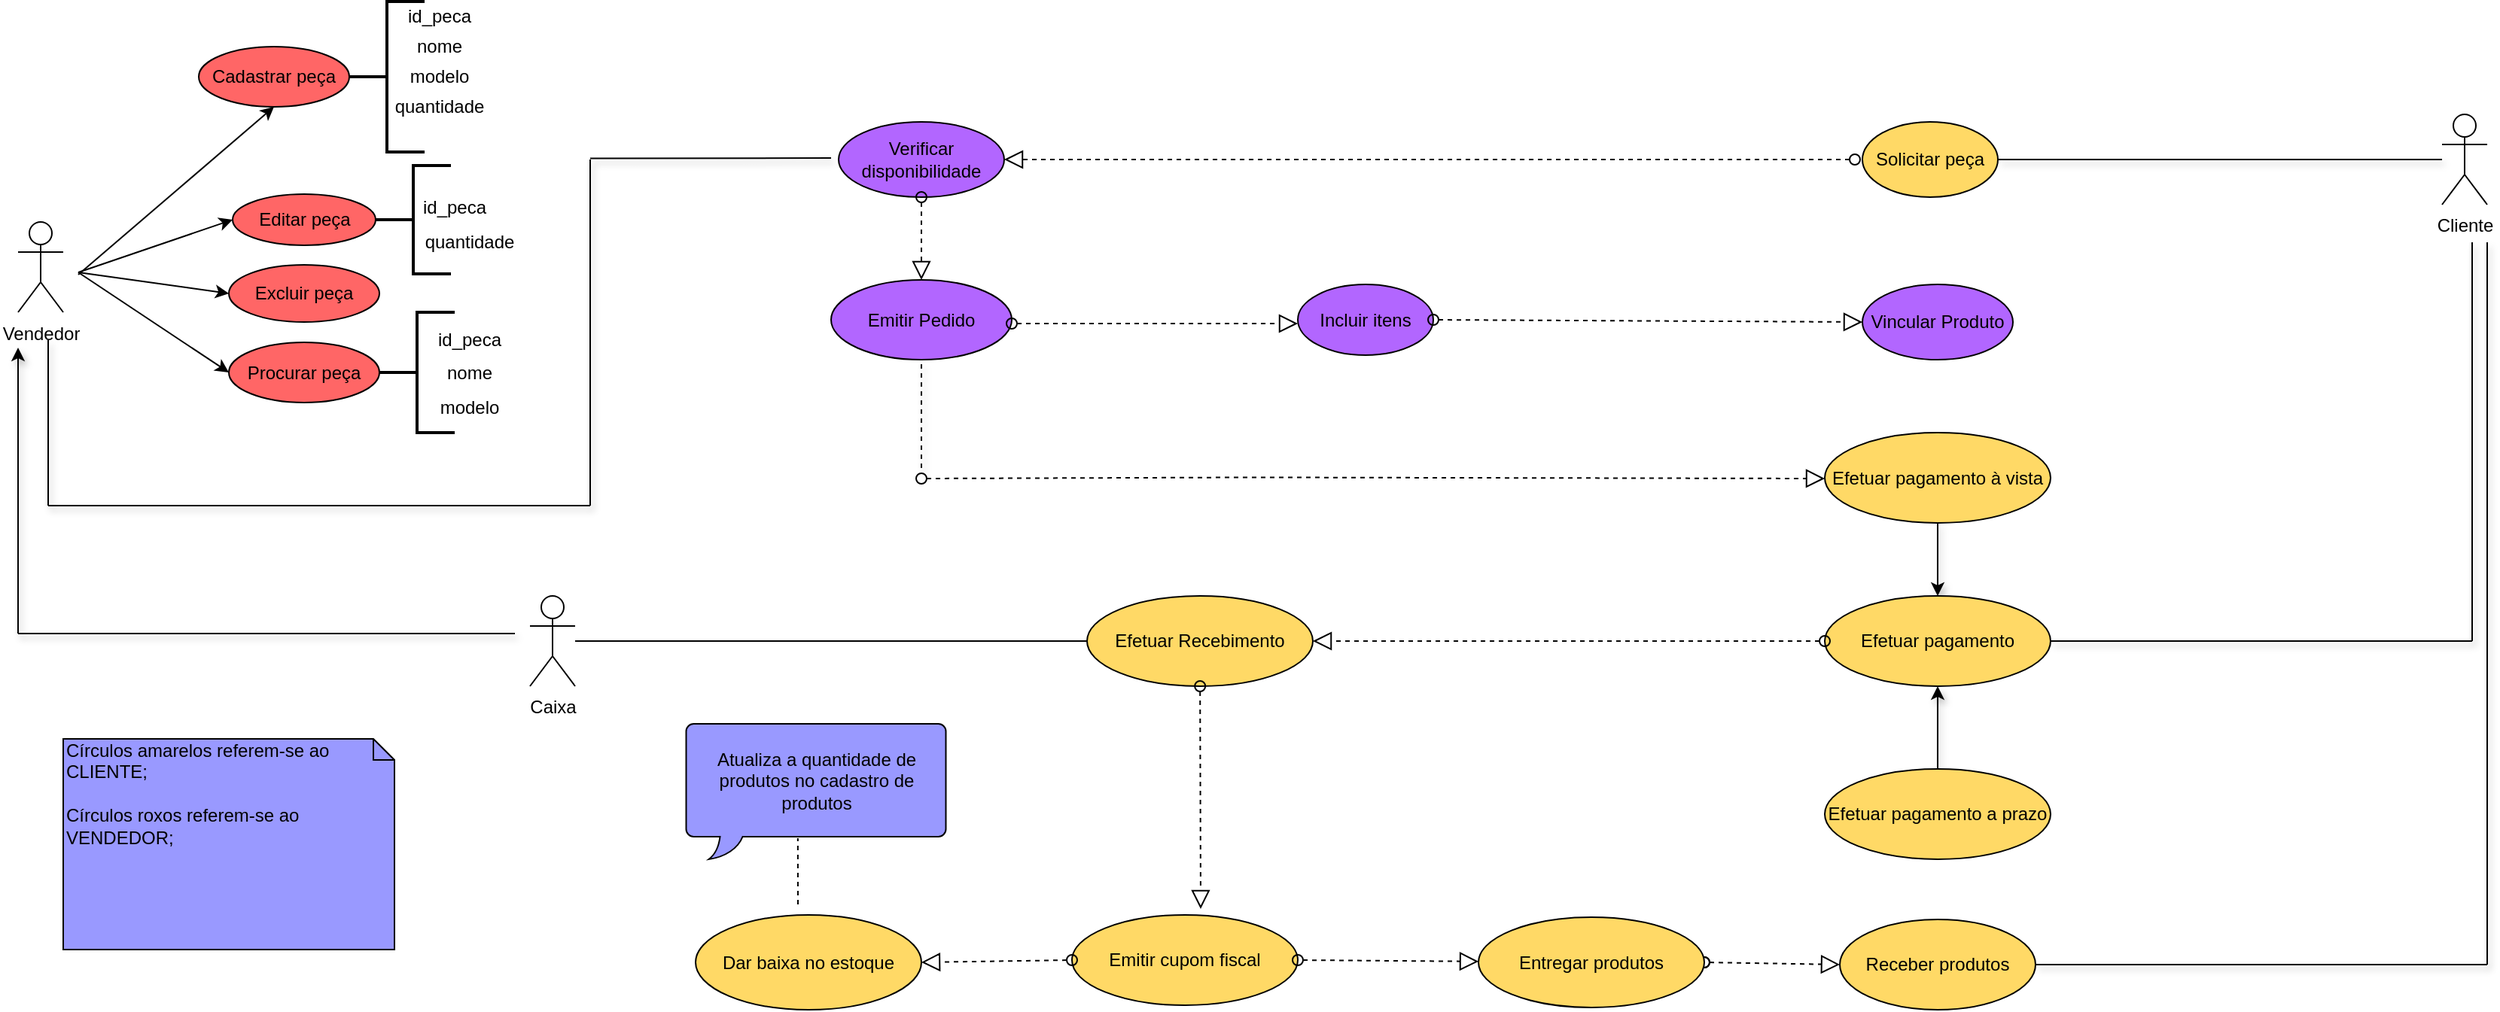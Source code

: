 <mxfile version="13.0.3" type="google"><diagram name="Page-1" id="e7e014a7-5840-1c2e-5031-d8a46d1fe8dd"><mxGraphModel dx="3086" dy="807" grid="1" gridSize="10" guides="1" tooltips="1" connect="1" arrows="1" fold="1" page="1" pageScale="1" pageWidth="1169" pageHeight="826" background="#ffffff" math="0" shadow="0"><root><mxCell id="0"/><mxCell id="1" parent="0"/><mxCell id="sZr1JYzP7KUENVzTMYCO-74" value="Editar peça" style="ellipse;whiteSpace=wrap;html=1;fillColor=#FF6666;" parent="1" vertex="1"><mxGeometry x="-247.5" y="328" width="95" height="34" as="geometry"/></mxCell><mxCell id="9EKkvA4TQi5lY4bSNhvg-36" value="Cadastrar peça" style="ellipse;whiteSpace=wrap;html=1;fillColor=#FF6666;" vertex="1" parent="1"><mxGeometry x="-270" y="230" width="100" height="40" as="geometry"/></mxCell><mxCell id="9EKkvA4TQi5lY4bSNhvg-37" value="Procurar peça" style="ellipse;whiteSpace=wrap;html=1;fillColor=#FF6666;" vertex="1" parent="1"><mxGeometry x="-250" y="426.5" width="100" height="40" as="geometry"/></mxCell><mxCell id="9EKkvA4TQi5lY4bSNhvg-39" value="Solicitar peça" style="ellipse;whiteSpace=wrap;html=1;fillColor=#FFD966;" vertex="1" parent="1"><mxGeometry x="835" y="280" width="90" height="50" as="geometry"/></mxCell><mxCell id="9EKkvA4TQi5lY4bSNhvg-40" value="Verificar disponibilidade" style="ellipse;whiteSpace=wrap;html=1;fillColor=#B266FF;" vertex="1" parent="1"><mxGeometry x="155" y="280" width="110" height="50" as="geometry"/></mxCell><mxCell id="9EKkvA4TQi5lY4bSNhvg-43" value="Excluir peça&lt;br&gt;" style="ellipse;whiteSpace=wrap;html=1;fillColor=#FF6666;" vertex="1" parent="1"><mxGeometry x="-250" y="375" width="100" height="38" as="geometry"/></mxCell><mxCell id="9EKkvA4TQi5lY4bSNhvg-48" value="id_peca" style="text;html=1;strokeColor=none;fillColor=none;align=center;verticalAlign=middle;whiteSpace=wrap;rounded=0;" vertex="1" parent="1"><mxGeometry x="-130" y="200" width="40" height="20" as="geometry"/></mxCell><mxCell id="9EKkvA4TQi5lY4bSNhvg-49" value="quantidade" style="text;html=1;strokeColor=none;fillColor=none;align=center;verticalAlign=middle;whiteSpace=wrap;rounded=0;" vertex="1" parent="1"><mxGeometry x="-130" y="260" width="40" height="20" as="geometry"/></mxCell><mxCell id="9EKkvA4TQi5lY4bSNhvg-50" value="modelo" style="text;html=1;strokeColor=none;fillColor=none;align=center;verticalAlign=middle;whiteSpace=wrap;rounded=0;" vertex="1" parent="1"><mxGeometry x="-130" y="240" width="40" height="20" as="geometry"/></mxCell><mxCell id="9EKkvA4TQi5lY4bSNhvg-51" value="nome" style="text;html=1;strokeColor=none;fillColor=none;align=center;verticalAlign=middle;whiteSpace=wrap;rounded=0;" vertex="1" parent="1"><mxGeometry x="-130" y="220" width="40" height="20" as="geometry"/></mxCell><mxCell id="9EKkvA4TQi5lY4bSNhvg-54" value="" style="strokeWidth=2;html=1;shape=mxgraph.flowchart.annotation_2;align=left;labelPosition=right;pointerEvents=1;fillColor=#C3ABD0;" vertex="1" parent="1"><mxGeometry x="-170" y="200" width="50" height="100" as="geometry"/></mxCell><mxCell id="9EKkvA4TQi5lY4bSNhvg-56" value="id_peca" style="text;html=1;strokeColor=none;fillColor=none;align=center;verticalAlign=middle;whiteSpace=wrap;rounded=0;" vertex="1" parent="1"><mxGeometry x="-120" y="326.5" width="40" height="20" as="geometry"/></mxCell><mxCell id="9EKkvA4TQi5lY4bSNhvg-58" value="quantidade" style="text;html=1;strokeColor=none;fillColor=none;align=center;verticalAlign=middle;whiteSpace=wrap;rounded=0;" vertex="1" parent="1"><mxGeometry x="-110" y="350" width="40" height="20" as="geometry"/></mxCell><mxCell id="9EKkvA4TQi5lY4bSNhvg-60" value="" style="strokeWidth=2;html=1;shape=mxgraph.flowchart.annotation_2;align=left;labelPosition=right;pointerEvents=1;fillColor=#C3ABD0;" vertex="1" parent="1"><mxGeometry x="-152.5" y="309" width="50" height="72" as="geometry"/></mxCell><mxCell id="9EKkvA4TQi5lY4bSNhvg-65" value="" style="strokeWidth=2;html=1;shape=mxgraph.flowchart.annotation_2;align=left;labelPosition=right;pointerEvents=1;fillColor=#C3ABD0;" vertex="1" parent="1"><mxGeometry x="-150" y="406.5" width="50" height="80" as="geometry"/></mxCell><mxCell id="9EKkvA4TQi5lY4bSNhvg-68" value="modelo" style="text;html=1;strokeColor=none;fillColor=none;align=center;verticalAlign=middle;whiteSpace=wrap;rounded=0;" vertex="1" parent="1"><mxGeometry x="-110" y="460" width="40" height="20" as="geometry"/></mxCell><mxCell id="9EKkvA4TQi5lY4bSNhvg-69" value="nome" style="text;html=1;strokeColor=none;fillColor=none;align=center;verticalAlign=middle;whiteSpace=wrap;rounded=0;" vertex="1" parent="1"><mxGeometry x="-110" y="436.5" width="40" height="20" as="geometry"/></mxCell><mxCell id="9EKkvA4TQi5lY4bSNhvg-70" value="id_peca" style="text;html=1;strokeColor=none;fillColor=none;align=center;verticalAlign=middle;whiteSpace=wrap;rounded=0;" vertex="1" parent="1"><mxGeometry x="-110" y="415" width="40" height="20" as="geometry"/></mxCell><mxCell id="9EKkvA4TQi5lY4bSNhvg-73" value="Emitir Pedido" style="ellipse;whiteSpace=wrap;html=1;fillColor=#B266FF;" vertex="1" parent="1"><mxGeometry x="150" y="385" width="120" height="53" as="geometry"/></mxCell><mxCell id="9EKkvA4TQi5lY4bSNhvg-78" value="Incluir itens" style="ellipse;whiteSpace=wrap;html=1;fillColor=#B266FF;" vertex="1" parent="1"><mxGeometry x="460" y="388" width="90" height="47" as="geometry"/></mxCell><mxCell id="9EKkvA4TQi5lY4bSNhvg-79" value="Vincular Produto" style="ellipse;whiteSpace=wrap;html=1;fillColor=#B266FF;" vertex="1" parent="1"><mxGeometry x="835" y="388" width="100" height="50" as="geometry"/></mxCell><mxCell id="9EKkvA4TQi5lY4bSNhvg-216" style="edgeStyle=orthogonalEdgeStyle;rounded=0;orthogonalLoop=1;jettySize=auto;html=1;exitX=0.5;exitY=1;exitDx=0;exitDy=0;entryX=0.5;entryY=0;entryDx=0;entryDy=0;shadow=1;fillColor=#000000;" edge="1" parent="1" source="9EKkvA4TQi5lY4bSNhvg-89" target="9EKkvA4TQi5lY4bSNhvg-91"><mxGeometry relative="1" as="geometry"/></mxCell><mxCell id="9EKkvA4TQi5lY4bSNhvg-89" value="Efetuar pagamento à vista" style="ellipse;whiteSpace=wrap;html=1;fillColor=#FFD966;" vertex="1" parent="1"><mxGeometry x="810" y="486.5" width="150" height="60" as="geometry"/></mxCell><mxCell id="9EKkvA4TQi5lY4bSNhvg-91" value="Efetuar pagamento" style="ellipse;whiteSpace=wrap;html=1;fillColor=#FFD966;" vertex="1" parent="1"><mxGeometry x="810" y="595" width="150" height="60" as="geometry"/></mxCell><mxCell id="9EKkvA4TQi5lY4bSNhvg-217" value="" style="edgeStyle=orthogonalEdgeStyle;rounded=0;orthogonalLoop=1;jettySize=auto;html=1;shadow=1;fillColor=#000000;" edge="1" parent="1" source="9EKkvA4TQi5lY4bSNhvg-92" target="9EKkvA4TQi5lY4bSNhvg-91"><mxGeometry relative="1" as="geometry"/></mxCell><mxCell id="9EKkvA4TQi5lY4bSNhvg-92" value="Efetuar pagamento a prazo" style="ellipse;whiteSpace=wrap;html=1;fillColor=#FFD966;" vertex="1" parent="1"><mxGeometry x="810" y="710" width="150" height="60" as="geometry"/></mxCell><mxCell id="9EKkvA4TQi5lY4bSNhvg-93" value="Receber produtos" style="ellipse;whiteSpace=wrap;html=1;fillColor=#FFD966;" vertex="1" parent="1"><mxGeometry x="820" y="810" width="130" height="60" as="geometry"/></mxCell><mxCell id="9EKkvA4TQi5lY4bSNhvg-94" value="Efetuar Recebimento" style="ellipse;whiteSpace=wrap;html=1;fillColor=#FFD966;" vertex="1" parent="1"><mxGeometry x="320" y="595" width="150" height="60" as="geometry"/></mxCell><mxCell id="9EKkvA4TQi5lY4bSNhvg-95" value="Emitir cupom fiscal" style="ellipse;whiteSpace=wrap;html=1;fillColor=#FFD966;" vertex="1" parent="1"><mxGeometry x="310" y="807" width="150" height="60" as="geometry"/></mxCell><mxCell id="9EKkvA4TQi5lY4bSNhvg-96" value="Dar baixa no estoque" style="ellipse;whiteSpace=wrap;html=1;fillColor=#FFD966;" vertex="1" parent="1"><mxGeometry x="60" y="807" width="150" height="63" as="geometry"/></mxCell><mxCell id="9EKkvA4TQi5lY4bSNhvg-99" value="Caixa" style="shape=umlActor;verticalLabelPosition=bottom;labelBackgroundColor=#ffffff;verticalAlign=top;html=1;outlineConnect=0;" vertex="1" parent="1"><mxGeometry x="-50" y="595" width="30" height="60" as="geometry"/></mxCell><mxCell id="9EKkvA4TQi5lY4bSNhvg-107" value="Vendedor" style="shape=umlActor;verticalLabelPosition=bottom;labelBackgroundColor=#ffffff;verticalAlign=top;html=1;outlineConnect=0;" vertex="1" parent="1"><mxGeometry x="-390" y="346.5" width="30" height="60" as="geometry"/></mxCell><mxCell id="9EKkvA4TQi5lY4bSNhvg-139" value="" style="endArrow=none;html=1;entryX=0;entryY=0.5;entryDx=0;entryDy=0;" edge="1" parent="1" source="9EKkvA4TQi5lY4bSNhvg-99" target="9EKkvA4TQi5lY4bSNhvg-94"><mxGeometry width="50" height="50" relative="1" as="geometry"><mxPoint y="625" as="sourcePoint"/><mxPoint x="330" y="580" as="targetPoint"/><Array as="points"><mxPoint x="110" y="625"/></Array></mxGeometry></mxCell><mxCell id="9EKkvA4TQi5lY4bSNhvg-140" value="" style="startArrow=oval;startFill=0;startSize=7;endArrow=block;endFill=0;endSize=10;dashed=1;html=1;entryX=0.57;entryY=-0.067;entryDx=0;entryDy=0;entryPerimeter=0;" edge="1" parent="1" source="9EKkvA4TQi5lY4bSNhvg-94" target="9EKkvA4TQi5lY4bSNhvg-95"><mxGeometry width="100" relative="1" as="geometry"><mxPoint x="710" y="720" as="sourcePoint"/><mxPoint x="470" y="720" as="targetPoint"/></mxGeometry></mxCell><mxCell id="9EKkvA4TQi5lY4bSNhvg-144" value="Atualiza a quantidade de produtos no cadastro de produtos" style="whiteSpace=wrap;html=1;shape=mxgraph.basic.roundRectCallout;dx=30;dy=15;size=5;boundedLbl=1;fillColor=#9999FF;" vertex="1" parent="1"><mxGeometry x="53.75" y="680" width="172.5" height="90" as="geometry"/></mxCell><mxCell id="9EKkvA4TQi5lY4bSNhvg-145" value="" style="endArrow=none;dashed=1;html=1;entryX=0.43;entryY=0.844;entryDx=0;entryDy=0;entryPerimeter=0;" edge="1" parent="1" target="9EKkvA4TQi5lY4bSNhvg-144"><mxGeometry width="50" height="50" relative="1" as="geometry"><mxPoint x="128" y="800" as="sourcePoint"/><mxPoint x="920" y="740" as="targetPoint"/><Array as="points"/></mxGeometry></mxCell><mxCell id="9EKkvA4TQi5lY4bSNhvg-148" value="" style="startArrow=oval;startFill=0;startSize=7;endArrow=block;endFill=0;endSize=10;dashed=1;html=1;entryX=1;entryY=0.5;entryDx=0;entryDy=0;exitX=0;exitY=0.5;exitDx=0;exitDy=0;" edge="1" parent="1" source="9EKkvA4TQi5lY4bSNhvg-95" target="9EKkvA4TQi5lY4bSNhvg-96"><mxGeometry width="100" relative="1" as="geometry"><mxPoint x="270.0" y="785.21" as="sourcePoint"/><mxPoint x="271.083" y="929.997" as="targetPoint"/></mxGeometry></mxCell><mxCell id="9EKkvA4TQi5lY4bSNhvg-179" value="" style="endArrow=classic;html=1;entryX=0.5;entryY=1;entryDx=0;entryDy=0;" edge="1" parent="1" target="9EKkvA4TQi5lY4bSNhvg-36"><mxGeometry width="50" height="50" relative="1" as="geometry"><mxPoint x="-350" y="381.5" as="sourcePoint"/><mxPoint x="-300" y="291.5" as="targetPoint"/></mxGeometry></mxCell><mxCell id="9EKkvA4TQi5lY4bSNhvg-180" value="" style="endArrow=classic;html=1;entryX=0;entryY=0.5;entryDx=0;entryDy=0;" edge="1" parent="1" target="9EKkvA4TQi5lY4bSNhvg-43"><mxGeometry width="50" height="50" relative="1" as="geometry"><mxPoint x="-350" y="380" as="sourcePoint"/><mxPoint x="-290" y="330" as="targetPoint"/></mxGeometry></mxCell><mxCell id="9EKkvA4TQi5lY4bSNhvg-181" value="" style="endArrow=classic;html=1;entryX=0;entryY=0.5;entryDx=0;entryDy=0;" edge="1" parent="1" target="sZr1JYzP7KUENVzTMYCO-74"><mxGeometry width="50" height="50" relative="1" as="geometry"><mxPoint x="-350" y="380" as="sourcePoint"/><mxPoint x="-300" y="330" as="targetPoint"/></mxGeometry></mxCell><mxCell id="9EKkvA4TQi5lY4bSNhvg-182" value="" style="endArrow=classic;html=1;entryX=0;entryY=0.5;entryDx=0;entryDy=0;" edge="1" parent="1" target="9EKkvA4TQi5lY4bSNhvg-37"><mxGeometry width="50" height="50" relative="1" as="geometry"><mxPoint x="-350" y="380" as="sourcePoint"/><mxPoint x="-300" y="370" as="targetPoint"/></mxGeometry></mxCell><mxCell id="9EKkvA4TQi5lY4bSNhvg-192" value="" style="endArrow=none;html=1;shadow=1;fillColor=#000000;" edge="1" parent="1"><mxGeometry width="50" height="50" relative="1" as="geometry"><mxPoint x="-10" y="304.29" as="sourcePoint"/><mxPoint x="150" y="304" as="targetPoint"/></mxGeometry></mxCell><mxCell id="9EKkvA4TQi5lY4bSNhvg-193" value="" style="endArrow=none;html=1;shadow=1;fillColor=#000000;" edge="1" parent="1"><mxGeometry width="50" height="50" relative="1" as="geometry"><mxPoint x="-10" y="535" as="sourcePoint"/><mxPoint x="-10" y="305" as="targetPoint"/></mxGeometry></mxCell><mxCell id="9EKkvA4TQi5lY4bSNhvg-194" value="" style="endArrow=none;html=1;shadow=1;fillColor=#000000;" edge="1" parent="1"><mxGeometry width="50" height="50" relative="1" as="geometry"><mxPoint x="-370" y="535" as="sourcePoint"/><mxPoint x="-10" y="535" as="targetPoint"/></mxGeometry></mxCell><mxCell id="9EKkvA4TQi5lY4bSNhvg-195" value="" style="endArrow=none;html=1;shadow=1;fillColor=#000000;" edge="1" parent="1"><mxGeometry width="50" height="50" relative="1" as="geometry"><mxPoint x="-370" y="535" as="sourcePoint"/><mxPoint x="-370" y="425" as="targetPoint"/></mxGeometry></mxCell><mxCell id="9EKkvA4TQi5lY4bSNhvg-38" value="Cliente" style="shape=umlActor;verticalLabelPosition=bottom;labelBackgroundColor=#ffffff;verticalAlign=top;html=1;outlineConnect=0;" vertex="1" parent="1"><mxGeometry x="1220" y="275" width="30" height="60" as="geometry"/></mxCell><mxCell id="9EKkvA4TQi5lY4bSNhvg-197" value="" style="endArrow=none;html=1;shadow=1;fillColor=#000000;exitX=1;exitY=0.5;exitDx=0;exitDy=0;" edge="1" parent="1" source="9EKkvA4TQi5lY4bSNhvg-39"><mxGeometry width="50" height="50" relative="1" as="geometry"><mxPoint x="1100" y="330" as="sourcePoint"/><mxPoint x="1220" y="305" as="targetPoint"/></mxGeometry></mxCell><mxCell id="9EKkvA4TQi5lY4bSNhvg-198" value="" style="startArrow=oval;startFill=0;startSize=7;endArrow=block;endFill=0;endSize=10;dashed=1;html=1;entryX=1;entryY=0.5;entryDx=0;entryDy=0;" edge="1" parent="1" target="9EKkvA4TQi5lY4bSNhvg-40"><mxGeometry width="100" relative="1" as="geometry"><mxPoint x="830" y="305" as="sourcePoint"/><mxPoint x="380" y="220" as="targetPoint"/></mxGeometry></mxCell><mxCell id="9EKkvA4TQi5lY4bSNhvg-200" value="" style="startArrow=oval;startFill=0;startSize=7;endArrow=block;endFill=0;endSize=10;dashed=1;html=1;exitX=0.5;exitY=1;exitDx=0;exitDy=0;entryX=0.5;entryY=0;entryDx=0;entryDy=0;" edge="1" parent="1" source="9EKkvA4TQi5lY4bSNhvg-40" target="9EKkvA4TQi5lY4bSNhvg-73"><mxGeometry width="100" relative="1" as="geometry"><mxPoint x="220" y="380" as="sourcePoint"/><mxPoint x="230" y="370" as="targetPoint"/></mxGeometry></mxCell><mxCell id="9EKkvA4TQi5lY4bSNhvg-201" value="" style="startArrow=oval;startFill=0;startSize=7;endArrow=block;endFill=0;endSize=10;dashed=1;html=1;" edge="1" parent="1"><mxGeometry width="100" relative="1" as="geometry"><mxPoint x="270" y="414" as="sourcePoint"/><mxPoint x="460" y="414" as="targetPoint"/></mxGeometry></mxCell><mxCell id="9EKkvA4TQi5lY4bSNhvg-202" value="" style="startArrow=oval;startFill=0;startSize=7;endArrow=block;endFill=0;endSize=10;dashed=1;html=1;entryX=0;entryY=0.5;entryDx=0;entryDy=0;exitX=1;exitY=0.5;exitDx=0;exitDy=0;" edge="1" parent="1" source="9EKkvA4TQi5lY4bSNhvg-78" target="9EKkvA4TQi5lY4bSNhvg-79"><mxGeometry width="100" relative="1" as="geometry"><mxPoint x="570" y="413" as="sourcePoint"/><mxPoint x="800" y="411" as="targetPoint"/></mxGeometry></mxCell><mxCell id="9EKkvA4TQi5lY4bSNhvg-203" value="" style="startArrow=oval;startFill=0;startSize=7;endArrow=block;endFill=0;endSize=10;dashed=1;html=1;" edge="1" parent="1"><mxGeometry width="100" relative="1" as="geometry"><mxPoint x="210" y="517" as="sourcePoint"/><mxPoint x="810" y="517" as="targetPoint"/><Array as="points"><mxPoint x="430" y="516.22"/></Array></mxGeometry></mxCell><mxCell id="9EKkvA4TQi5lY4bSNhvg-204" value="" style="endArrow=none;dashed=1;html=1;shadow=1;fillColor=#000000;entryX=0.5;entryY=1;entryDx=0;entryDy=0;" edge="1" parent="1" target="9EKkvA4TQi5lY4bSNhvg-73"><mxGeometry width="50" height="50" relative="1" as="geometry"><mxPoint x="210" y="510" as="sourcePoint"/><mxPoint x="240" y="440" as="targetPoint"/></mxGeometry></mxCell><mxCell id="9EKkvA4TQi5lY4bSNhvg-206" value="" style="endArrow=none;html=1;shadow=1;fillColor=#000000;exitX=1;exitY=0.5;exitDx=0;exitDy=0;" edge="1" parent="1" source="9EKkvA4TQi5lY4bSNhvg-91"><mxGeometry width="50" height="50" relative="1" as="geometry"><mxPoint x="970" y="630" as="sourcePoint"/><mxPoint x="1240" y="625" as="targetPoint"/></mxGeometry></mxCell><mxCell id="9EKkvA4TQi5lY4bSNhvg-207" value="" style="endArrow=none;html=1;shadow=1;fillColor=#000000;" edge="1" parent="1"><mxGeometry width="50" height="50" relative="1" as="geometry"><mxPoint x="1240" y="625" as="sourcePoint"/><mxPoint x="1240" y="360" as="targetPoint"/></mxGeometry></mxCell><mxCell id="9EKkvA4TQi5lY4bSNhvg-208" value="" style="startArrow=oval;startFill=0;startSize=7;endArrow=block;endFill=0;endSize=10;dashed=1;html=1;exitX=0;exitY=0.5;exitDx=0;exitDy=0;entryX=1;entryY=0.5;entryDx=0;entryDy=0;" edge="1" parent="1" source="9EKkvA4TQi5lY4bSNhvg-91" target="9EKkvA4TQi5lY4bSNhvg-94"><mxGeometry width="100" relative="1" as="geometry"><mxPoint x="620.0" y="650" as="sourcePoint"/><mxPoint x="820" y="650.21" as="targetPoint"/></mxGeometry></mxCell><mxCell id="9EKkvA4TQi5lY4bSNhvg-209" value="" style="startArrow=oval;startFill=0;startSize=7;endArrow=block;endFill=0;endSize=10;dashed=1;html=1;entryX=0;entryY=0.5;entryDx=0;entryDy=0;exitX=1;exitY=0.5;exitDx=0;exitDy=0;" edge="1" parent="1" source="9EKkvA4TQi5lY4bSNhvg-97" target="9EKkvA4TQi5lY4bSNhvg-93"><mxGeometry width="100" relative="1" as="geometry"><mxPoint x="560.45" y="838.79" as="sourcePoint"/><mxPoint x="895.0" y="837.79" as="targetPoint"/></mxGeometry></mxCell><mxCell id="9EKkvA4TQi5lY4bSNhvg-212" value="" style="endArrow=none;html=1;shadow=1;fillColor=#000000;exitX=1;exitY=0.5;exitDx=0;exitDy=0;" edge="1" parent="1" source="9EKkvA4TQi5lY4bSNhvg-93"><mxGeometry width="50" height="50" relative="1" as="geometry"><mxPoint x="1190" y="760" as="sourcePoint"/><mxPoint x="1250" y="840" as="targetPoint"/></mxGeometry></mxCell><mxCell id="9EKkvA4TQi5lY4bSNhvg-213" value="" style="endArrow=none;html=1;shadow=1;fillColor=#000000;" edge="1" parent="1"><mxGeometry width="50" height="50" relative="1" as="geometry"><mxPoint x="1250" y="840" as="sourcePoint"/><mxPoint x="1250" y="360" as="targetPoint"/></mxGeometry></mxCell><mxCell id="9EKkvA4TQi5lY4bSNhvg-215" value="" style="startArrow=oval;startFill=0;startSize=7;endArrow=block;endFill=0;endSize=10;dashed=1;html=1;exitX=1;exitY=0.5;exitDx=0;exitDy=0;" edge="1" parent="1" source="9EKkvA4TQi5lY4bSNhvg-97"><mxGeometry width="100" relative="1" as="geometry"><mxPoint x="560.45" y="838.79" as="sourcePoint"/><mxPoint x="710" y="839" as="targetPoint"/></mxGeometry></mxCell><mxCell id="9EKkvA4TQi5lY4bSNhvg-97" value="Entregar produtos" style="ellipse;whiteSpace=wrap;html=1;fillColor=#FFD966;" vertex="1" parent="1"><mxGeometry x="580" y="808.5" width="150" height="60" as="geometry"/></mxCell><mxCell id="9EKkvA4TQi5lY4bSNhvg-219" value="" style="startArrow=oval;startFill=0;startSize=7;endArrow=block;endFill=0;endSize=10;dashed=1;html=1;exitX=1;exitY=0.5;exitDx=0;exitDy=0;" edge="1" parent="1" source="9EKkvA4TQi5lY4bSNhvg-95" target="9EKkvA4TQi5lY4bSNhvg-97"><mxGeometry width="100" relative="1" as="geometry"><mxPoint x="560.45" y="838.79" as="sourcePoint"/><mxPoint x="710" y="839.0" as="targetPoint"/></mxGeometry></mxCell><mxCell id="9EKkvA4TQi5lY4bSNhvg-220" value="" style="endArrow=none;html=1;shadow=1;fillColor=#000000;" edge="1" parent="1"><mxGeometry width="50" height="50" relative="1" as="geometry"><mxPoint x="-390" y="620" as="sourcePoint"/><mxPoint x="-60" y="620" as="targetPoint"/></mxGeometry></mxCell><mxCell id="9EKkvA4TQi5lY4bSNhvg-222" value="" style="endArrow=classic;html=1;shadow=1;fillColor=#000000;" edge="1" parent="1"><mxGeometry width="50" height="50" relative="1" as="geometry"><mxPoint x="-390" y="620" as="sourcePoint"/><mxPoint x="-390" y="430" as="targetPoint"/></mxGeometry></mxCell><mxCell id="9EKkvA4TQi5lY4bSNhvg-224" value="Círculos amarelos referem-se ao CLIENTE;&lt;br&gt;&lt;br&gt;Círculos roxos referem-se ao VENDEDOR;&lt;br&gt;" style="shape=note;whiteSpace=wrap;html=1;size=14;verticalAlign=top;align=left;spacingTop=-6;fillColor=#9999FF;" vertex="1" parent="1"><mxGeometry x="-360" y="690" width="220" height="140" as="geometry"/></mxCell></root></mxGraphModel></diagram></mxfile>